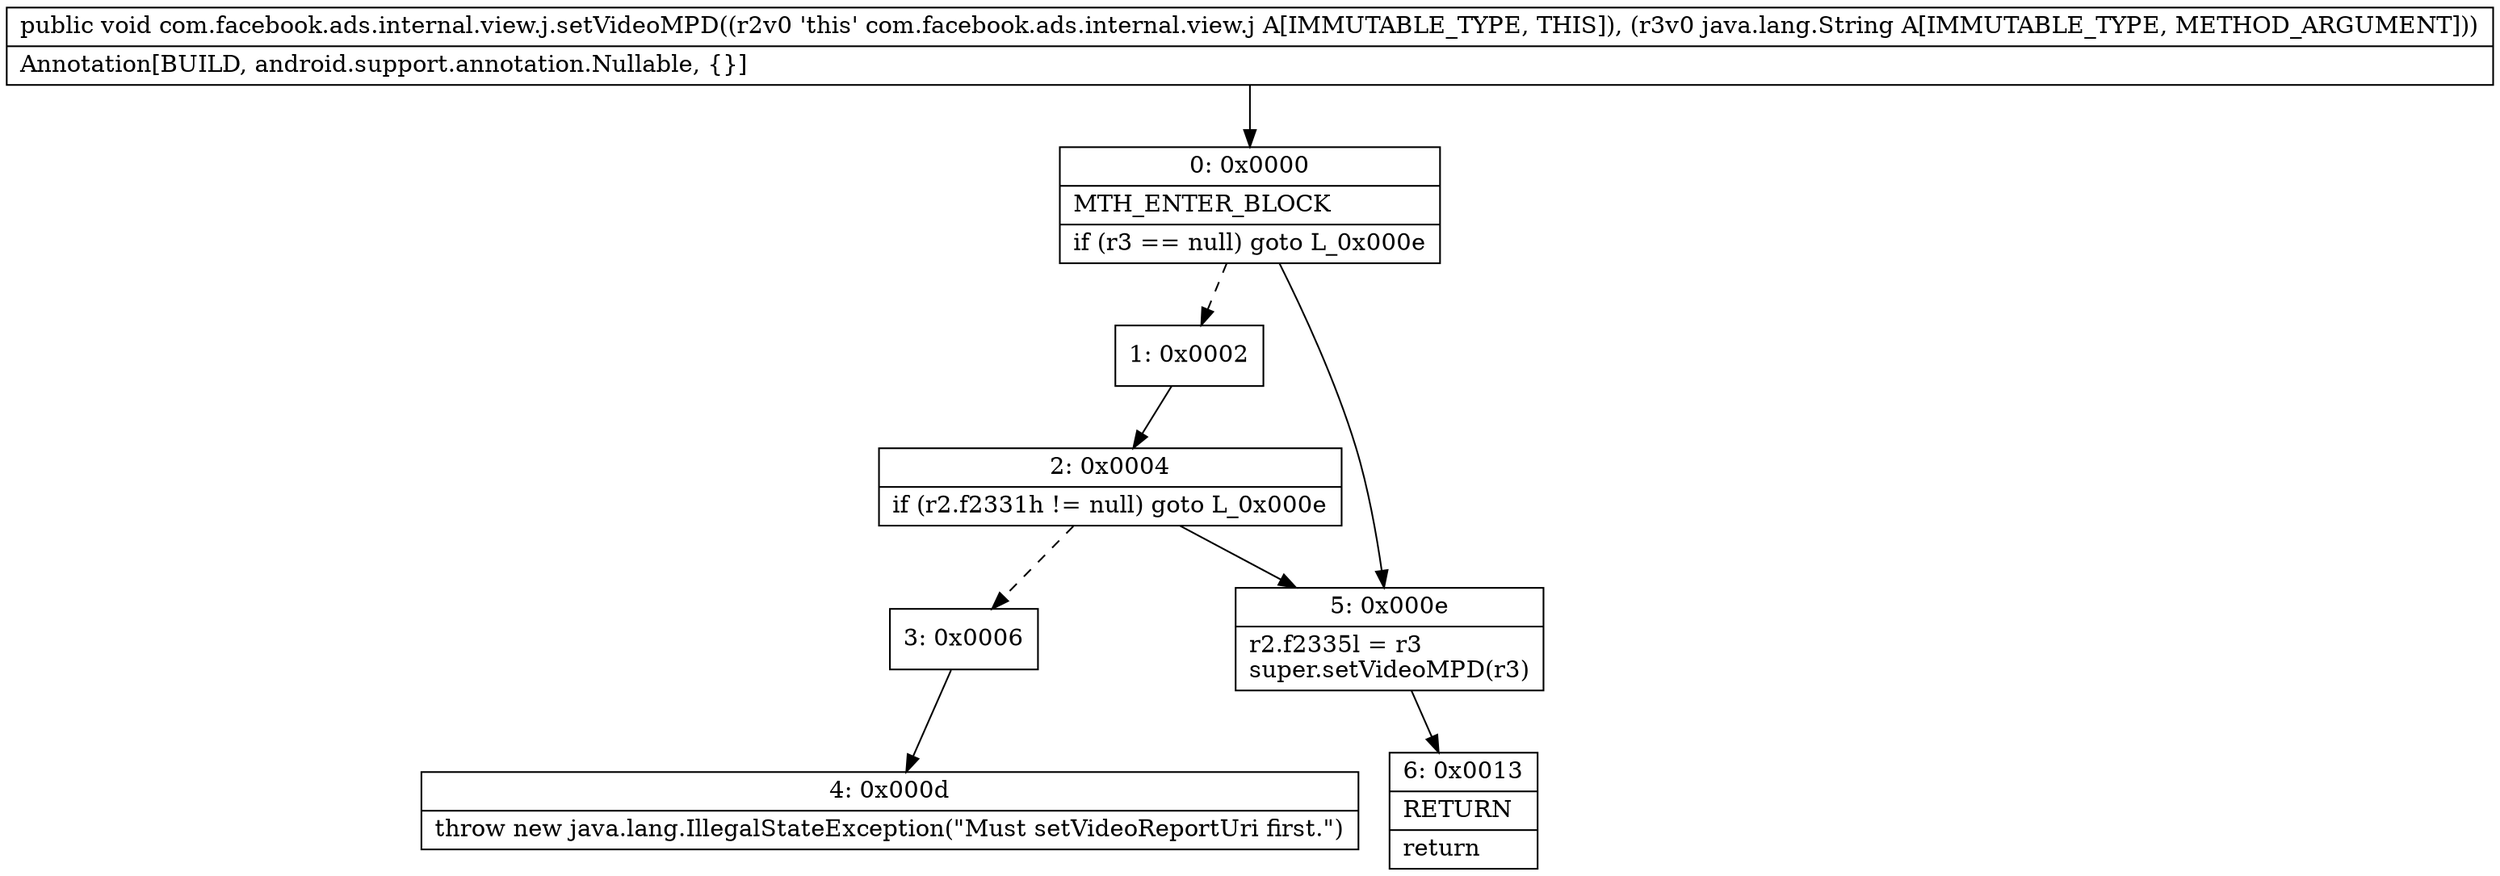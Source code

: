 digraph "CFG forcom.facebook.ads.internal.view.j.setVideoMPD(Ljava\/lang\/String;)V" {
Node_0 [shape=record,label="{0\:\ 0x0000|MTH_ENTER_BLOCK\l|if (r3 == null) goto L_0x000e\l}"];
Node_1 [shape=record,label="{1\:\ 0x0002}"];
Node_2 [shape=record,label="{2\:\ 0x0004|if (r2.f2331h != null) goto L_0x000e\l}"];
Node_3 [shape=record,label="{3\:\ 0x0006}"];
Node_4 [shape=record,label="{4\:\ 0x000d|throw new java.lang.IllegalStateException(\"Must setVideoReportUri first.\")\l}"];
Node_5 [shape=record,label="{5\:\ 0x000e|r2.f2335l = r3\lsuper.setVideoMPD(r3)\l}"];
Node_6 [shape=record,label="{6\:\ 0x0013|RETURN\l|return\l}"];
MethodNode[shape=record,label="{public void com.facebook.ads.internal.view.j.setVideoMPD((r2v0 'this' com.facebook.ads.internal.view.j A[IMMUTABLE_TYPE, THIS]), (r3v0 java.lang.String A[IMMUTABLE_TYPE, METHOD_ARGUMENT]))  | Annotation[BUILD, android.support.annotation.Nullable, \{\}]\l}"];
MethodNode -> Node_0;
Node_0 -> Node_1[style=dashed];
Node_0 -> Node_5;
Node_1 -> Node_2;
Node_2 -> Node_3[style=dashed];
Node_2 -> Node_5;
Node_3 -> Node_4;
Node_5 -> Node_6;
}

